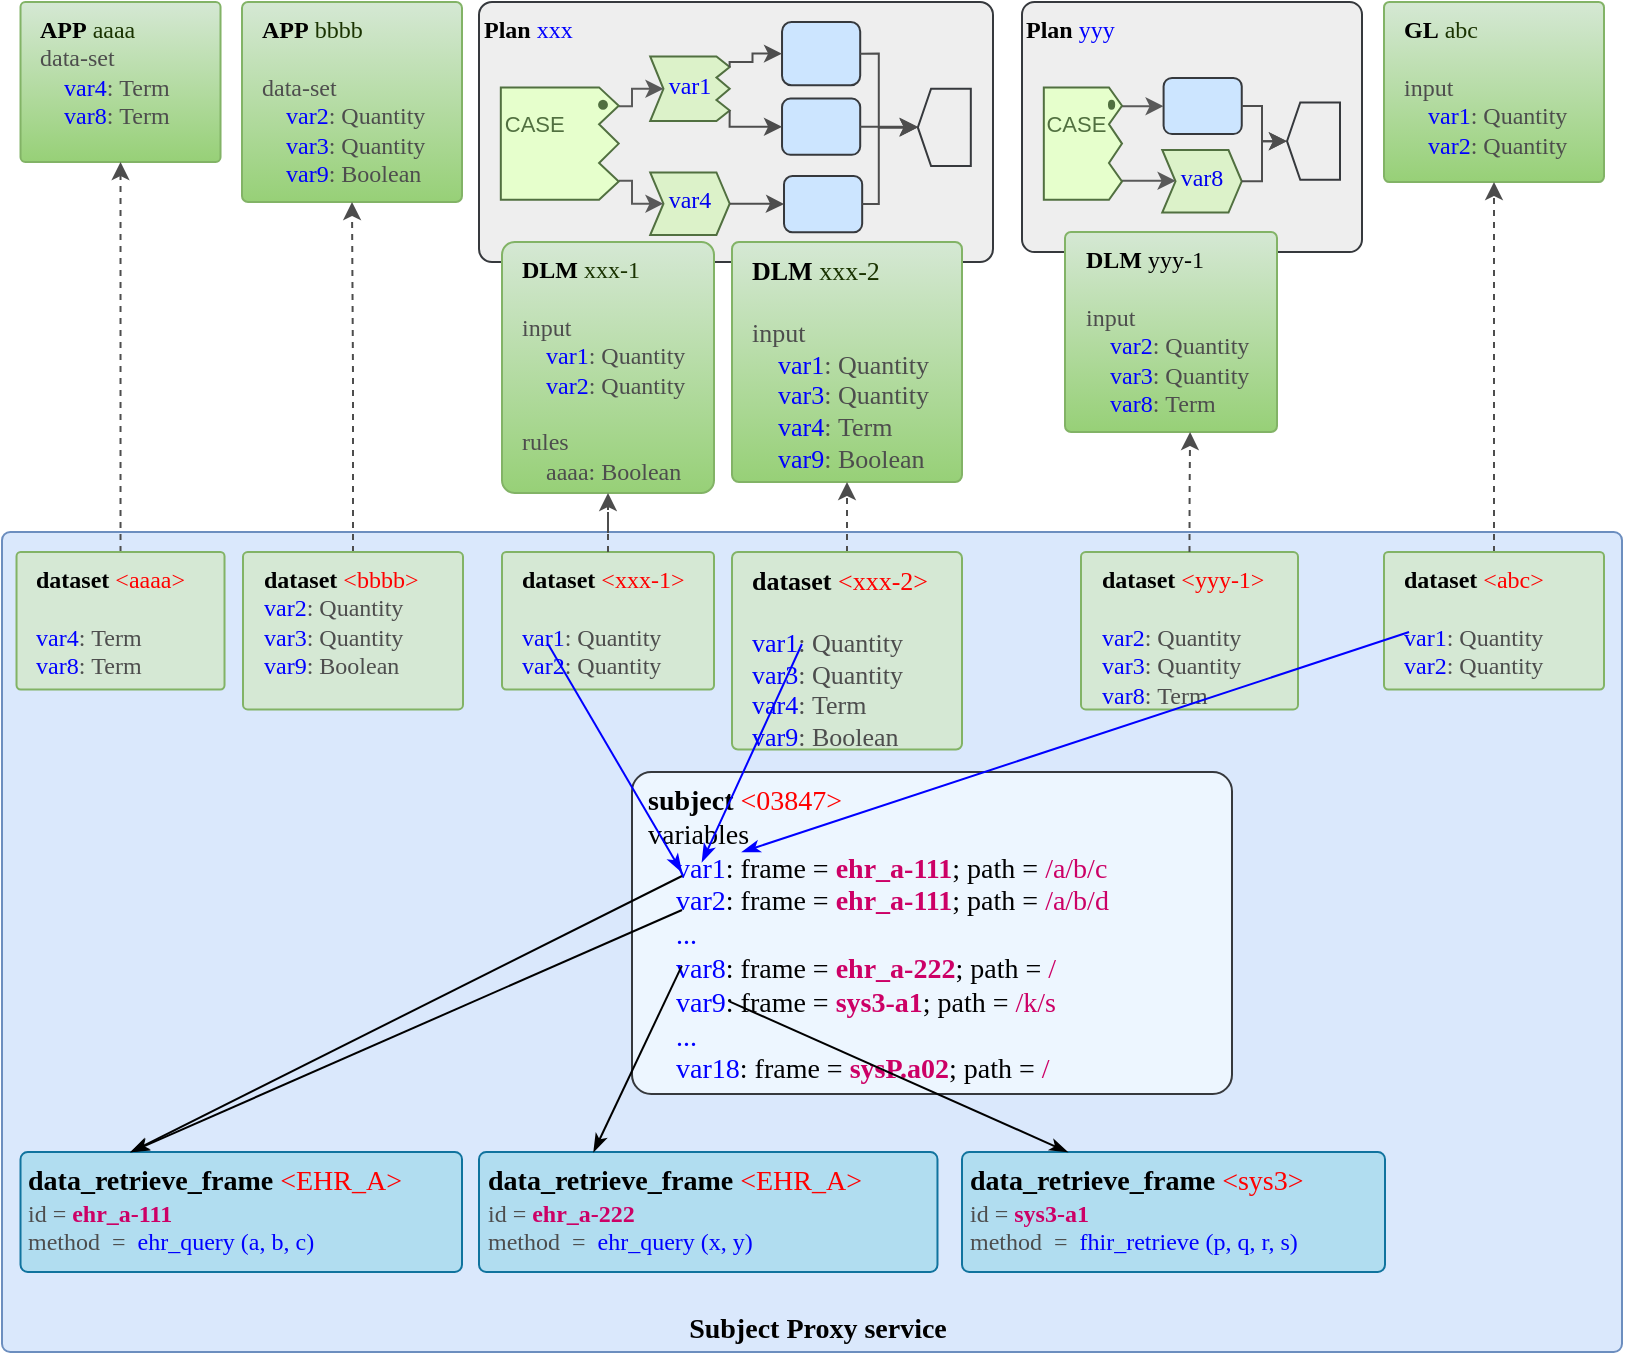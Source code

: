 <mxfile version="12.6.5" type="device"><diagram id="-mjmxiD4SZ3i_Z-_ZSI0" name="Page-1"><mxGraphModel dx="1366" dy="816" grid="1" gridSize="10" guides="1" tooltips="1" connect="1" arrows="1" fold="1" page="1" pageScale="1" pageWidth="1169" pageHeight="827" math="0" shadow="0"><root><mxCell id="0"/><mxCell id="1" parent="0"/><mxCell id="zqO9n0Ix8KRmHUmPDD_M-1" value="&lt;div style=&quot;font-size: 14px&quot;&gt;Subject Proxy service&lt;/div&gt;" style="rounded=1;whiteSpace=wrap;html=1;fontSize=14;arcSize=1;verticalAlign=bottom;fillColor=#dae8fc;strokeColor=#6c8ebf;fontFamily=Tahoma;align=center;spacingLeft=6;strokeWidth=1;fontStyle=1" parent="1" vertex="1"><mxGeometry x="30" y="310" width="810" height="410" as="geometry"/></mxCell><mxCell id="dO6ojmiXCGP0qlEIDVPj-18" value="&lt;font style=&quot;font-size: 14px&quot;&gt;&lt;b&gt;data_retrieve_frame&amp;nbsp;&lt;/b&gt;&lt;font style=&quot;font-size: 14px&quot; color=&quot;#ff0000&quot;&gt;&amp;lt;EHR_A&amp;gt;&lt;/font&gt;&lt;/font&gt;&lt;font style=&quot;font-size: 12px&quot;&gt;&lt;br style=&quot;font-size: 12px&quot;&gt;&lt;div style=&quot;font-size: 12px&quot;&gt;&lt;font style=&quot;font-size: 12px&quot;&gt;&lt;font color=&quot;#4d4d4d&quot;&gt;id =&lt;/font&gt;&lt;font color=&quot;#000099&quot;&gt; &lt;/font&gt;&lt;b&gt;&lt;font color=&quot;#cc0066&quot;&gt;ehr_a-111&lt;/font&gt;&lt;/b&gt;&lt;font color=&quot;#000099&quot;&gt;&amp;nbsp;&lt;/font&gt;&lt;/font&gt;&lt;/div&gt;&lt;div style=&quot;font-size: 12px&quot;&gt;&lt;font color=&quot;#4d4d4d&quot;&gt;&lt;font style=&quot;font-size: 12px&quot;&gt;method&lt;/font&gt;&lt;font style=&quot;font-size: 12px&quot;&gt;&amp;nbsp;&lt;/font&gt;&lt;font style=&quot;font-size: 12px&quot;&gt;&amp;nbsp;&lt;/font&gt;&lt;/font&gt;&lt;font style=&quot;font-size: 12px&quot;&gt;&lt;font color=&quot;#4d4d4d&quot;&gt;=&lt;/font&gt;&lt;font color=&quot;#595959&quot;&gt;&amp;nbsp;&lt;/font&gt;&lt;/font&gt;&lt;span style=&quot;color: rgb(89 , 89 , 89)&quot;&gt;&amp;nbsp;&lt;/span&gt;&lt;font color=&quot;#0000ff&quot;&gt;ehr_query (a, b, c)&lt;/font&gt;&lt;/div&gt;&lt;/font&gt;" style="rounded=1;whiteSpace=wrap;html=1;fontSize=12;arcSize=6;verticalAlign=top;fillColor=#b1ddf0;strokeColor=#10739e;spacingLeft=2;fontFamily=Tahoma;align=left;" parent="1" vertex="1"><mxGeometry x="39.26" y="620" width="220.74" height="60" as="geometry"/></mxCell><mxCell id="_LK7_smX9xSfELz9Xk2h-5" value="" style="group" parent="1" vertex="1" connectable="0"><mxGeometry x="268.5" y="45" width="257" height="130" as="geometry"/></mxCell><mxCell id="RvP3062w9t06JpOHgTbH-34" value="&lt;font style=&quot;font-size: 12px&quot;&gt;&lt;b style=&quot;color: rgb(0 , 0 , 0) ; font-size: 12px&quot;&gt;Plan&lt;/b&gt;&amp;nbsp;&lt;span style=&quot;font-size: 12px&quot;&gt;&lt;font color=&quot;#0000ff&quot;&gt;xxx&lt;/font&gt;&lt;/span&gt;&lt;/font&gt;" style="rounded=1;whiteSpace=wrap;html=1;fontSize=12;arcSize=5;fillColor=#eeeeee;strokeColor=#36393d;verticalAlign=top;fontFamily=Tahoma;align=left;" parent="_LK7_smX9xSfELz9Xk2h-5" vertex="1"><mxGeometry width="257" height="130" as="geometry"/></mxCell><mxCell id="_LK7_smX9xSfELz9Xk2h-3" value="" style="group" parent="_LK7_smX9xSfELz9Xk2h-5" vertex="1" connectable="0"><mxGeometry x="10.91" y="10" width="235" height="106.5" as="geometry"/></mxCell><mxCell id="RvP3062w9t06JpOHgTbH-13" value="var4" style="shape=stencil(tZXtboMgFIavhr8LH0Oznwtd74NSNkkpGLTtdvc7iiZlfmzVmRjNeY/vwzG8RMREVchSI4oLxHaIUs7hBuUtlhmOpaxKreqoXWUw8mB17FR18Cd9M8e6IxhX6GDqpsveEH6Fd5qLCeWdA4jxrko6d32ASePAiz8jrFv+K6lK4J91rUNUSavu/8584htQySaTkixPuf3sP8h43bQT1IfnTahkk936HypZyGQClKkgM3GQ6vQR/MUdRyd5N9Yqb32AMj7bhRBlO7Gn4mXmI+IxGzdzkuPnuQSUsjmcg0bfPvurnj9yY9jebY27c/N19iy107zb/cUD8Ef9K+1kwQco6ys9tXegD7avVSeyBinzQf8Swpim+ayNRn/AbtX4D2mFbw==);whiteSpace=wrap;html=1;fillColor=#d5e8d4;strokeColor=#82b366;gradientColor=#97d077;fontSize=12;fontColor=#0000F0;verticalAlign=top;fontStyle=0;fontFamily=Tahoma;" parent="_LK7_smX9xSfELz9Xk2h-3" vertex="1"><mxGeometry x="74.69" y="75.218" width="39.746" height="31.282" as="geometry"/></mxCell><mxCell id="RvP3062w9t06JpOHgTbH-15" value="" style="shape=stencil(tZThCoIwFIWfZn9jcwj9jVXvsfSaQ9tkrqy3b+4atFKJUJDBPUe/e9h2JVy0pWyAJLQkfE+SJE394ssOyy3FUrYNZA61m7RKnmpAp3XWVNCp3A0EpUuwyvUuPxC68+/0DxeZ0dpDlNFt5Lz5HiaV9t/SO8KG9o+oajz/Ag4sqiyox9+Zm3QFKlsjacx85V426ULUOCtb5aSWobI/mVx4ZeoSc3GSWXW25qrz0STBsf0QzV/uj8GLx3Ik0ERbLgpjYSZPoeoaZ3dq78bd0PSLHVT8lQThCQ==);whiteSpace=wrap;html=1;fontSize=12;align=center;fillColor=#cce5ff;strokeColor=#36393d;fontColor=#595959;fontFamily=Tahoma;" parent="_LK7_smX9xSfELz9Xk2h-3" vertex="1"><mxGeometry x="140.603" width="39.084" height="31.634" as="geometry"/></mxCell><mxCell id="RvP3062w9t06JpOHgTbH-17" value="" style="shape=stencil(tZThCoIwFIWfZn9jcwj9jVXvsfSaQ9tkrqy3b+4atFKJUJDBPUe/e9h2JVy0pWyAJLQkfE+SJE394ssOyy3FUrYNZA61m7RKnmpAp3XWVNCp3A0EpUuwyvUuPxC68+/0DxeZ0dpDlNFt5Lz5HiaV9t/SO8KG9o+oajz/Ag4sqiyox9+Zm3QFKlsjacx85V426ULUOCtb5aSWobI/mVx4ZeoSc3GSWXW25qrz0STBsf0QzV/uj8GLx3Ik0ERbLgpjYSZPoeoaZ3dq78bd0PSLHVT8lQThCQ==);whiteSpace=wrap;html=1;fontSize=12;align=center;fillColor=#cce5ff;strokeColor=#36393d;fontColor=#595959;fontFamily=Tahoma;" parent="_LK7_smX9xSfELz9Xk2h-3" vertex="1"><mxGeometry x="141.596" y="76.975" width="39.084" height="28.119" as="geometry"/></mxCell><mxCell id="RvP3062w9t06JpOHgTbH-12" style="edgeStyle=orthogonalEdgeStyle;rounded=0;orthogonalLoop=1;jettySize=auto;html=1;exitX=1;exitY=0.5;exitDx=0;exitDy=0;fontSize=12;strokeColor=#4D4D4D;fontFamily=Tahoma;" parent="_LK7_smX9xSfELz9Xk2h-3" source="RvP3062w9t06JpOHgTbH-13" target="RvP3062w9t06JpOHgTbH-17" edge="1"><mxGeometry relative="1" as="geometry"/></mxCell><mxCell id="RvP3062w9t06JpOHgTbH-19" value="&lt;font style=&quot;font-size: 12px&quot; color=&quot;#0000ff&quot;&gt;var1&lt;/font&gt;" style="shape=stencil(tZXbcoIwEIafJrdODgbsZSfW94iYlowxYQLV+vZdCHbkWDU6w8DsLvvtD+w/ICbKXBYKUZwjtkaUcg4nCE8hTHAIZVmorAq5o/Rabo0KlbLybq9Oele1BG1z5XVVV9kHwu9wT30wkTlrAaKdLTuVqzrApLbQi38CrB1/7kQF8A+qUj5kSZPd3M5c8BdQSZe5IEn6JLV/pHNPf4+MIxWPU+/W26GSl3yx51D7z79iN2OZgMzUPjOxldn+y7tvuxsV86mNyZxxHsJwbQYhytZiQ8XbzHMEt403c5Li5dwSFLL26KBwKR/cUc07bwx76TbaXnXzuPak2z79Rm6aTlZx42na7t/DClgap2CZxM3n9+qPbCcPvMDMuFJNrS7kB9vbZCesBiZzXv3jwWCmeauNOn/AbrLhT9okfgE=);whiteSpace=wrap;html=1;fillColor=#d5e8d4;strokeColor=#82b366;gradientColor=#97d077;fontSize=14;verticalAlign=top;fontStyle=0;fontFamily=Tahoma;" parent="_LK7_smX9xSfELz9Xk2h-3" vertex="1"><mxGeometry x="74.69" y="17.223" width="39.746" height="32.337" as="geometry"/></mxCell><mxCell id="RvP3062w9t06JpOHgTbH-9" style="edgeStyle=orthogonalEdgeStyle;rounded=0;html=1;exitX=1;exitY=0.167;exitDx=0;exitDy=0;entryX=0;entryY=0.5;entryDx=0;entryDy=0;jettySize=auto;orthogonalLoop=1;strokeColor=#4D4D4D;fontFamily=Tahoma;" parent="_LK7_smX9xSfELz9Xk2h-3" source="RvP3062w9t06JpOHgTbH-19" target="RvP3062w9t06JpOHgTbH-15" edge="1"><mxGeometry relative="1" as="geometry"><mxPoint x="190.285" y="-21.089" as="targetPoint"/><Array as="points"><mxPoint x="114.602" y="20.035"/><mxPoint x="125.863" y="20.035"/><mxPoint x="125.863" y="15.817"/></Array></mxGeometry></mxCell><mxCell id="RvP3062w9t06JpOHgTbH-21" value="" style="shape=stencil(tZThCoIwFIWfZn9jcwj9jVXvsfSaQ9tkrqy3b+4atFKJUJDBPUe/e9h2JVy0pWyAJLQkfE+SJE394ssOyy3FUrYNZA61m7RKnmpAp3XWVNCp3A0EpUuwyvUuPxC68+/0DxeZ0dpDlNFt5Lz5HiaV9t/SO8KG9o+oajz/Ag4sqiyox9+Zm3QFKlsjacx85V426ULUOCtb5aSWobI/mVx4ZeoSc3GSWXW25qrz0STBsf0QzV/uj8GLx3Ik0ERbLgpjYSZPoeoaZ3dq78bd0PSLHVT8lQThCQ==);whiteSpace=wrap;html=1;fontSize=12;align=center;fillColor=#cce5ff;strokeColor=#36393d;fontColor=#595959;fontFamily=Tahoma;" parent="_LK7_smX9xSfELz9Xk2h-3" vertex="1"><mxGeometry x="140.603" y="38.312" width="39.084" height="28.119" as="geometry"/></mxCell><mxCell id="RvP3062w9t06JpOHgTbH-18" style="edgeStyle=orthogonalEdgeStyle;rounded=0;orthogonalLoop=1;jettySize=auto;html=1;exitX=1;exitY=0.83;exitDx=0;exitDy=0;entryX=0;entryY=0.5;entryDx=0;entryDy=0;strokeColor=#4D4D4D;fontSize=12;fontFamily=Tahoma;" parent="_LK7_smX9xSfELz9Xk2h-3" source="RvP3062w9t06JpOHgTbH-19" target="RvP3062w9t06JpOHgTbH-21" edge="1"><mxGeometry relative="1" as="geometry"><Array as="points"><mxPoint x="114" y="52"/></Array></mxGeometry></mxCell><mxCell id="RvP3062w9t06JpOHgTbH-29" value="" style="shape=stencil(tZRhb4MgEIZ/DV8bhdplHxfX/Q9K2SSlYIC127/vyWkiEdtmU2PUe8/34cQDwmrf8FYSWjSEvRNKqwouEF4x3BYYct9KEVC7cKf4QUvM+ODsSV7VMfQEZRrpVOiybE+KN3inO1ktrDEAUdb4JDPKA4wrA97iB2H98L9J1AL/LIN0qJZR/XieualWoJZrVJoyh7qXrXQhalprucqfWoZa/pHJalDmmpjVBy5OX85+m2O2kk+ltbDaOgjxHgcilO3jcecjcInlzWzHXvvnvLnl3cKcJIb02V7kaGpy6y3HHexamZF9u6i934qe95f/9Kd2+rJ5DBDaejk39aBPZj+qM60CTWKdfNBD2Az3WyXbuRN2VHH7j8IN);whiteSpace=wrap;html=1;fillColor=#f5f5f5;gradientColor=#b3b3b3;fontSize=11;strokeColor=#666666;fontFamily=Tahoma;" parent="_LK7_smX9xSfELz9Xk2h-3" vertex="1"><mxGeometry x="208.502" y="33.366" width="26.498" height="38.663" as="geometry"/></mxCell><mxCell id="RvP3062w9t06JpOHgTbH-14" style="edgeStyle=orthogonalEdgeStyle;rounded=0;orthogonalLoop=1;jettySize=auto;html=1;exitX=1;exitY=0.5;exitDx=0;exitDy=0;entryX=0;entryY=0.5;entryDx=0;entryDy=0;strokeColor=#4D4D4D;fontSize=12;fontFamily=Tahoma;" parent="_LK7_smX9xSfELz9Xk2h-3" source="RvP3062w9t06JpOHgTbH-15" target="RvP3062w9t06JpOHgTbH-29" edge="1"><mxGeometry relative="1" as="geometry"><mxPoint x="193.266" y="67.615" as="targetPoint"/><Array as="points"><mxPoint x="189" y="16"/><mxPoint x="189" y="53"/></Array></mxGeometry></mxCell><mxCell id="RvP3062w9t06JpOHgTbH-16" style="edgeStyle=orthogonalEdgeStyle;rounded=0;orthogonalLoop=1;jettySize=auto;html=1;exitX=1;exitY=0.5;exitDx=0;exitDy=0;entryX=0;entryY=0.5;entryDx=0;entryDy=0;strokeColor=#4D4D4D;fontSize=12;fontFamily=Tahoma;" parent="_LK7_smX9xSfELz9Xk2h-3" source="RvP3062w9t06JpOHgTbH-17" target="RvP3062w9t06JpOHgTbH-29" edge="1"><mxGeometry relative="1" as="geometry"><mxPoint x="191.942" y="9.842" as="targetPoint"/><Array as="points"><mxPoint x="189" y="91"/><mxPoint x="189" y="53"/></Array></mxGeometry></mxCell><mxCell id="RvP3062w9t06JpOHgTbH-20" style="edgeStyle=orthogonalEdgeStyle;rounded=0;orthogonalLoop=1;jettySize=auto;html=1;exitX=1;exitY=0.5;exitDx=0;exitDy=0;entryX=0;entryY=0.5;entryDx=0;entryDy=0;strokeColor=#4D4D4D;fontSize=12;fontFamily=Tahoma;" parent="_LK7_smX9xSfELz9Xk2h-3" source="RvP3062w9t06JpOHgTbH-21" target="RvP3062w9t06JpOHgTbH-29" edge="1"><mxGeometry relative="1" as="geometry"><mxPoint x="193.266" y="93.365" as="targetPoint"/></mxGeometry></mxCell><mxCell id="RvP3062w9t06JpOHgTbH-33" style="edgeStyle=orthogonalEdgeStyle;rounded=0;orthogonalLoop=1;jettySize=auto;html=1;exitX=1;exitY=0.83;exitDx=0;exitDy=0;entryX=0.167;entryY=0.5;entryDx=0;entryDy=0;entryPerimeter=0;fontSize=12;strokeColor=#595959;fontFamily=Tahoma;" parent="_LK7_smX9xSfELz9Xk2h-3" source="dO6ojmiXCGP0qlEIDVPj-1" target="RvP3062w9t06JpOHgTbH-13" edge="1"><mxGeometry relative="1" as="geometry"><Array as="points"><mxPoint x="65.581" y="79.084"/><mxPoint x="65.581" y="91.035"/></Array><mxPoint x="34.944" y="73.214" as="sourcePoint"/></mxGeometry></mxCell><mxCell id="RvP3062w9t06JpOHgTbH-10" style="edgeStyle=orthogonalEdgeStyle;rounded=0;orthogonalLoop=1;jettySize=auto;html=1;exitX=1;exitY=0.167;exitDx=0;exitDy=0;entryX=0.167;entryY=0.5;entryDx=0;entryDy=0;entryPerimeter=0;fontSize=14;strokeColor=#595959;fontFamily=Tahoma;" parent="_LK7_smX9xSfELz9Xk2h-3" source="dO6ojmiXCGP0qlEIDVPj-1" target="RvP3062w9t06JpOHgTbH-19" edge="1"><mxGeometry relative="1" as="geometry"><mxPoint x="71.378" y="81.193" as="targetPoint"/><mxPoint x="34.944" y="47.581" as="sourcePoint"/><Array as="points"><mxPoint x="65.581" y="41.827"/><mxPoint x="65.581" y="33.391"/></Array></mxGeometry></mxCell><mxCell id="dO6ojmiXCGP0qlEIDVPj-1" value="&lt;font style=&quot;font-size: 13px&quot;&gt;&lt;span style=&quot;font-size: 13px&quot;&gt;&lt;br style=&quot;font-size: 13px&quot;&gt;&lt;/span&gt;&lt;/font&gt;" style="shape=stencil(tVbbjoMgEP0aXxuFot3HhrU/sF9ALV1JKRikl/37Rccm0kpv2sRoZsZz5ihz0AjTumQVj1BcRvg7QogQd3LhCcI0hpDVFS8s5I7MCLaWHCq1NXrHT2JjOwahSm6Ebao4j+Klu6c5MC20Uo5EaFV7lV7dkTGhHDY+A1nX/s+LKse/55YbyCZtdvU854x8gDXxOWdJmk2j9oqXfETtNKy+1uQjqzUN6/XzL/DTtJi6TGiWMV2zYvdr9EFtBsVshZSFltq4EK5towjhPF2tKL3zHOC0YTBJsnge3wFXrPHnTeFS3usjv++6IdoLWgrVQ5Nx8NSHf43rnizGtUdZN39vK8DZOAXzdFx/8qr+l+GF1DUPDZ7L38xemw0YxVlEG/7AQWCFUMutVvZNm1h+bnYJxw8YuvzJ4XV0Lwf504Ue+jUoMrgRPBTJpRRVHV7xdOZ/xOcQlf0oLGpYdrtkNyvTZuEPok38Aw==);whiteSpace=wrap;html=1;fontSize=13;fillColor=#cdeb8b;strokeColor=#36393d;align=left;verticalAlign=middle;fontFamily=Tahoma;" parent="_LK7_smX9xSfELz9Xk2h-3" vertex="1"><mxGeometry y="32.688" width="58.957" height="56.238" as="geometry"/></mxCell><mxCell id="_LK7_smX9xSfELz9Xk2h-39" value="&lt;div style=&quot;font-size: 12px&quot;&gt;&lt;b style=&quot;font-size: 12px&quot;&gt;APP&lt;/b&gt;&amp;nbsp;&lt;font color=&quot;#1a3300&quot;&gt;bbbb&lt;/font&gt;&lt;span style=&quot;color: rgb(89 , 89 , 89)&quot;&gt;&amp;nbsp; &amp;nbsp; &amp;nbsp; &amp;nbsp;&amp;nbsp;&lt;/span&gt;&lt;/div&gt;&lt;font color=&quot;#4d4d4d&quot;&gt;&lt;br&gt;data-set&lt;br&gt;&lt;/font&gt;&lt;div&gt;&lt;span style=&quot;white-space: nowrap&quot;&gt;&lt;font color=&quot;#4d4d4d&quot;&gt;&amp;nbsp; &amp;nbsp;&amp;nbsp;&lt;/font&gt;&lt;font color=&quot;#0000ff&quot;&gt;var2&lt;/font&gt;&lt;/span&gt;&lt;span style=&quot;color: rgb(77 , 77 , 77) ; white-space: nowrap&quot;&gt;:&amp;nbsp;&lt;/span&gt;&lt;font style=&quot;color: rgb(77 , 77 , 77) ; white-space: nowrap&quot;&gt;Quantity&lt;/font&gt;&lt;br&gt;&lt;/div&gt;&lt;font color=&quot;#4d4d4d&quot;&gt;&lt;span style=&quot;white-space: nowrap&quot;&gt;&lt;div&gt;&lt;/div&gt;&lt;/span&gt;&lt;/font&gt;&lt;div&gt;&lt;span style=&quot;white-space: nowrap&quot;&gt;&lt;font color=&quot;#4d4d4d&quot;&gt;&amp;nbsp; &amp;nbsp;&amp;nbsp;&lt;/font&gt;&lt;font color=&quot;#0000ff&quot;&gt;var3&lt;/font&gt;&lt;/span&gt;&lt;span style=&quot;color: rgb(77 , 77 , 77) ; white-space: nowrap&quot;&gt;:&amp;nbsp;&lt;/span&gt;&lt;font style=&quot;color: rgb(77 , 77 , 77) ; white-space: nowrap&quot;&gt;Quantity&lt;/font&gt;&lt;/div&gt;&lt;div&gt;&lt;div&gt;&lt;span style=&quot;white-space: nowrap&quot;&gt;&lt;font color=&quot;#4d4d4d&quot;&gt;&amp;nbsp; &amp;nbsp;&amp;nbsp;&lt;/font&gt;&lt;font color=&quot;#0000ff&quot;&gt;var9&lt;/font&gt;&lt;/span&gt;&lt;span style=&quot;color: rgb(77 , 77 , 77) ; white-space: nowrap&quot;&gt;:&amp;nbsp;&lt;/span&gt;&lt;font style=&quot;color: rgb(77 , 77 , 77) ; white-space: nowrap&quot;&gt;Boolean&lt;/font&gt;&lt;/div&gt;&lt;div&gt;&lt;br&gt;&lt;/div&gt;&lt;/div&gt;&lt;font color=&quot;#4d4d4d&quot;&gt;&lt;br style=&quot;white-space: nowrap&quot;&gt;&lt;/font&gt;&lt;div style=&quot;font-size: 12px&quot;&gt;&lt;span style=&quot;color: rgb(89 , 89 , 89)&quot;&gt;&amp;nbsp;&amp;nbsp;&lt;/span&gt;&lt;/div&gt;" style="rounded=1;whiteSpace=wrap;html=1;fontSize=12;arcSize=3;verticalAlign=top;fillColor=#d5e8d4;strokeColor=#82b366;align=left;spacingLeft=8;fontFamily=Tahoma;gradientColor=#97d077;" parent="1" vertex="1"><mxGeometry x="150" y="45" width="110" height="100" as="geometry"/></mxCell><mxCell id="_LK7_smX9xSfELz9Xk2h-41" value="&lt;div&gt;&lt;font style=&quot;font-size: 12px&quot;&gt;&lt;b&gt;APP&lt;/b&gt;&amp;nbsp;&lt;font color=&quot;#1a3300&quot; style=&quot;font-size: 12px&quot;&gt;aaaa&lt;/font&gt;&lt;span style=&quot;color: rgb(89 , 89 , 89)&quot;&gt;&amp;nbsp; &amp;nbsp; &amp;nbsp; &amp;nbsp; &amp;nbsp;&lt;/span&gt;&lt;span style=&quot;color: rgb(89 , 89 , 89)&quot;&gt;&amp;nbsp; &amp;nbsp; &amp;nbsp;&lt;/span&gt;&lt;/font&gt;&lt;/div&gt;&lt;font color=&quot;#4d4d4d&quot; style=&quot;font-size: 12px&quot;&gt;data-set&lt;br&gt;&lt;/font&gt;&lt;div&gt;&lt;font style=&quot;font-size: 12px&quot;&gt;&lt;span style=&quot;white-space: nowrap&quot;&gt;&lt;font color=&quot;#4d4d4d&quot; style=&quot;font-size: 12px&quot;&gt;&amp;nbsp; &amp;nbsp;&amp;nbsp;&lt;/font&gt;&lt;font color=&quot;#0000ff&quot; style=&quot;font-size: 12px&quot;&gt;var4&lt;/font&gt;&lt;/span&gt;&lt;span style=&quot;color: rgb(77 , 77 , 77) ; white-space: nowrap&quot;&gt;:&amp;nbsp;&lt;/span&gt;&lt;font style=&quot;color: rgb(77 , 77 , 77) ; white-space: nowrap ; font-size: 12px&quot;&gt;Term&lt;/font&gt;&lt;br&gt;&lt;/font&gt;&lt;/div&gt;&lt;font color=&quot;#4d4d4d&quot; style=&quot;font-size: 12px&quot;&gt;&lt;span style=&quot;white-space: nowrap&quot;&gt;&lt;div&gt;&lt;/div&gt;&lt;/span&gt;&lt;/font&gt;&lt;div&gt;&lt;font style=&quot;font-size: 12px&quot;&gt;&lt;span style=&quot;white-space: nowrap&quot;&gt;&lt;font color=&quot;#4d4d4d&quot; style=&quot;font-size: 12px&quot;&gt;&amp;nbsp; &amp;nbsp;&amp;nbsp;&lt;/font&gt;&lt;font color=&quot;#0000ff&quot; style=&quot;font-size: 12px&quot;&gt;var8&lt;/font&gt;&lt;/span&gt;&lt;span style=&quot;color: rgb(77 , 77 , 77) ; white-space: nowrap&quot;&gt;:&amp;nbsp;&lt;/span&gt;&lt;font style=&quot;color: rgb(77 , 77 , 77) ; white-space: nowrap ; font-size: 12px&quot;&gt;Term&lt;/font&gt;&lt;/font&gt;&lt;span style=&quot;color: rgb(89 , 89 , 89)&quot;&gt;&amp;nbsp;&lt;/span&gt;&lt;/div&gt;" style="rounded=1;whiteSpace=wrap;html=1;fontSize=12;arcSize=3;verticalAlign=top;fillColor=#d5e8d4;strokeColor=#82b366;align=left;spacingLeft=8;fontFamily=Tahoma;gradientColor=#97d077;" parent="1" vertex="1"><mxGeometry x="39.26" y="45" width="100" height="80" as="geometry"/></mxCell><mxCell id="_LK7_smX9xSfELz9Xk2h-45" value="&lt;div style=&quot;font-size: 14px&quot;&gt;&lt;font style=&quot;font-size: 14px&quot;&gt;&lt;span style=&quot;font-size: 14px&quot;&gt;&lt;b&gt;subject&lt;/b&gt;&amp;nbsp;&lt;/span&gt;&lt;/font&gt;&lt;font color=&quot;#ff0000&quot;&gt;&amp;lt;03847&amp;gt;&lt;/font&gt;&lt;/div&gt;&lt;div style=&quot;font-size: 14px&quot;&gt;&lt;font&gt;variables&lt;/font&gt;&lt;/div&gt;&lt;div style=&quot;font-size: 14px&quot;&gt;&lt;font&gt;&amp;nbsp; &amp;nbsp; &lt;font color=&quot;#0000ff&quot;&gt;var1&lt;/font&gt;: frame = &lt;font color=&quot;#cc0066&quot;&gt;&lt;b&gt;ehr_a-111&lt;/b&gt;&lt;/font&gt;; path = &lt;font color=&quot;#cc0066&quot;&gt;/a/b/c&lt;/font&gt;&lt;/font&gt;&lt;/div&gt;&lt;div&gt;&amp;nbsp; &amp;nbsp;&amp;nbsp;&lt;font color=&quot;#0000ff&quot;&gt;var2&lt;/font&gt;: frame =&amp;nbsp;&lt;font color=&quot;#cc0066&quot;&gt;&lt;b&gt;ehr_a-111&lt;/b&gt;&lt;/font&gt;; path =&amp;nbsp;&lt;font color=&quot;#cc0066&quot;&gt;/a/b/d&lt;/font&gt;&lt;/div&gt;&lt;div&gt;&amp;nbsp; &amp;nbsp;&amp;nbsp;&lt;font color=&quot;#0000ff&quot;&gt;...&lt;/font&gt;&lt;/div&gt;&lt;div&gt;&amp;nbsp; &amp;nbsp;&amp;nbsp;&lt;font color=&quot;#0000ff&quot;&gt;var8&lt;/font&gt;: frame =&amp;nbsp;&lt;font color=&quot;#cc0066&quot;&gt;&lt;b&gt;ehr_a-222&lt;/b&gt;&lt;/font&gt;; path =&amp;nbsp;&lt;font color=&quot;#cc0066&quot;&gt;/&lt;/font&gt;&lt;/div&gt;&lt;div&gt;&amp;nbsp; &amp;nbsp;&amp;nbsp;&lt;font color=&quot;#0000ff&quot;&gt;var9&lt;/font&gt;: frame =&amp;nbsp;&lt;font color=&quot;#cc0066&quot;&gt;&lt;b&gt;sys3-a1&lt;/b&gt;&lt;/font&gt;; path =&amp;nbsp;&lt;font color=&quot;#cc0066&quot;&gt;/k/s&lt;/font&gt;&lt;/div&gt;&lt;div&gt;&lt;font color=&quot;#cc0066&quot;&gt;&amp;nbsp; &amp;nbsp; &lt;/font&gt;&lt;font color=&quot;#0000ff&quot;&gt;...&lt;/font&gt;&lt;/div&gt;&lt;div&gt;&amp;nbsp; &amp;nbsp;&amp;nbsp;&lt;font color=&quot;#0000ff&quot;&gt;var18&lt;/font&gt;: frame =&amp;nbsp;&lt;font color=&quot;#cc0066&quot;&gt;&lt;b&gt;sysP.a02&lt;/b&gt;&lt;/font&gt;; path =&amp;nbsp;&lt;font color=&quot;#cc0066&quot;&gt;/&lt;/font&gt;&lt;/div&gt;&lt;div style=&quot;font-size: 14px&quot;&gt;&lt;br&gt;&lt;/div&gt;" style="rounded=1;whiteSpace=wrap;html=1;fontSize=14;arcSize=6;verticalAlign=top;fillColor=#EDF6FF;strokeColor=#36393d;fontFamily=Tahoma;align=left;spacingLeft=6;strokeWidth=1;" parent="1" vertex="1"><mxGeometry x="345" y="430" width="300" height="161" as="geometry"/></mxCell><mxCell id="_LK7_smX9xSfELz9Xk2h-49" value="&lt;font style=&quot;font-size: 14px&quot;&gt;&lt;b&gt;data_retrieve_frame&amp;nbsp;&lt;/b&gt;&lt;font style=&quot;font-size: 14px&quot; color=&quot;#ff0000&quot;&gt;&amp;lt;EHR_A&amp;gt;&lt;/font&gt;&lt;/font&gt;&lt;font style=&quot;font-size: 12px&quot;&gt;&lt;br style=&quot;font-size: 12px&quot;&gt;&lt;div style=&quot;font-size: 12px&quot;&gt;&lt;font style=&quot;font-size: 12px&quot;&gt;&lt;font color=&quot;#4d4d4d&quot;&gt;id =&lt;/font&gt;&lt;font color=&quot;#000099&quot;&gt; &lt;/font&gt;&lt;b&gt;&lt;font color=&quot;#cc0066&quot;&gt;ehr_a-222&lt;/font&gt;&lt;/b&gt;&lt;font color=&quot;#000099&quot;&gt;&amp;nbsp;&lt;/font&gt;&lt;/font&gt;&lt;/div&gt;&lt;div style=&quot;font-size: 12px&quot;&gt;&lt;font color=&quot;#4d4d4d&quot;&gt;&lt;font style=&quot;font-size: 12px&quot;&gt;method&lt;/font&gt;&lt;font style=&quot;font-size: 12px&quot;&gt;&amp;nbsp;&lt;/font&gt;&lt;font style=&quot;font-size: 12px&quot;&gt;&amp;nbsp;&lt;/font&gt;&lt;/font&gt;&lt;font style=&quot;font-size: 12px&quot;&gt;&lt;font color=&quot;#4d4d4d&quot;&gt;=&lt;/font&gt;&lt;font color=&quot;#595959&quot;&gt;&amp;nbsp;&lt;/font&gt;&lt;/font&gt;&lt;span style=&quot;color: rgb(89 , 89 , 89)&quot;&gt;&amp;nbsp;&lt;/span&gt;&lt;font color=&quot;#0000ff&quot;&gt;ehr_query (x, y)&lt;/font&gt;&lt;/div&gt;&lt;/font&gt;" style="rounded=1;whiteSpace=wrap;html=1;fontSize=12;arcSize=6;verticalAlign=top;fillColor=#b1ddf0;strokeColor=#10739e;spacingLeft=2;fontFamily=Tahoma;align=left;" parent="1" vertex="1"><mxGeometry x="268.5" y="620" width="229.24" height="60" as="geometry"/></mxCell><mxCell id="_LK7_smX9xSfELz9Xk2h-50" value="&lt;font style=&quot;font-size: 14px&quot;&gt;&lt;b&gt;data_retrieve_frame&amp;nbsp;&lt;/b&gt;&lt;font style=&quot;font-size: 14px&quot; color=&quot;#ff0000&quot;&gt;&amp;lt;sys3&amp;gt;&lt;/font&gt;&lt;/font&gt;&lt;font style=&quot;font-size: 12px&quot;&gt;&lt;br style=&quot;font-size: 12px&quot;&gt;&lt;div style=&quot;font-size: 12px&quot;&gt;&lt;font style=&quot;font-size: 12px&quot;&gt;&lt;font color=&quot;#4d4d4d&quot;&gt;id =&lt;/font&gt;&lt;font color=&quot;#000099&quot;&gt; &lt;/font&gt;&lt;b&gt;&lt;font color=&quot;#cc0066&quot;&gt;sys3-a1&lt;/font&gt;&lt;/b&gt;&lt;font color=&quot;#000099&quot;&gt;&amp;nbsp;&lt;/font&gt;&lt;/font&gt;&lt;/div&gt;&lt;div style=&quot;font-size: 12px&quot;&gt;&lt;font color=&quot;#4d4d4d&quot;&gt;&lt;font style=&quot;font-size: 12px&quot;&gt;method&lt;/font&gt;&lt;font style=&quot;font-size: 12px&quot;&gt;&amp;nbsp;&lt;/font&gt;&lt;font style=&quot;font-size: 12px&quot;&gt;&amp;nbsp;&lt;/font&gt;&lt;/font&gt;&lt;font style=&quot;font-size: 12px&quot;&gt;&lt;font color=&quot;#4d4d4d&quot;&gt;=&lt;/font&gt;&lt;font color=&quot;#595959&quot;&gt;&amp;nbsp;&lt;/font&gt;&lt;/font&gt;&lt;span style=&quot;color: rgb(89 , 89 , 89)&quot;&gt;&amp;nbsp;&lt;/span&gt;&lt;font color=&quot;#0000ff&quot;&gt;fhir_retrieve (p, q, r, s)&lt;/font&gt;&lt;/div&gt;&lt;/font&gt;" style="rounded=1;whiteSpace=wrap;html=1;fontSize=12;arcSize=6;verticalAlign=top;fillColor=#b1ddf0;strokeColor=#10739e;spacingLeft=2;fontFamily=Tahoma;align=left;" parent="1" vertex="1"><mxGeometry x="510" y="620" width="211.5" height="60" as="geometry"/></mxCell><mxCell id="_LK7_smX9xSfELz9Xk2h-52" style="rounded=0;orthogonalLoop=1;jettySize=auto;html=1;exitX=0.25;exitY=0;exitDx=0;exitDy=0;fontSize=12;endArrow=none;endFill=0;startArrow=classicThin;startFill=1;" parent="1" source="dO6ojmiXCGP0qlEIDVPj-18" edge="1"><mxGeometry relative="1" as="geometry"><mxPoint x="370" y="499" as="targetPoint"/></mxGeometry></mxCell><mxCell id="_LK7_smX9xSfELz9Xk2h-53" style="rounded=0;orthogonalLoop=1;jettySize=auto;html=1;exitX=0.25;exitY=0;exitDx=0;exitDy=0;fontSize=12;endArrow=none;endFill=0;startArrow=classicThin;startFill=1;" parent="1" source="dO6ojmiXCGP0qlEIDVPj-18" edge="1"><mxGeometry relative="1" as="geometry"><mxPoint x="384" y="361.25" as="sourcePoint"/><mxPoint x="370" y="482" as="targetPoint"/></mxGeometry></mxCell><mxCell id="_LK7_smX9xSfELz9Xk2h-54" style="rounded=0;orthogonalLoop=1;jettySize=auto;html=1;fontSize=12;endArrow=none;endFill=0;startArrow=classicThin;startFill=1;entryX=0.083;entryY=0.602;entryDx=0;entryDy=0;entryPerimeter=0;exitX=0.25;exitY=0;exitDx=0;exitDy=0;" parent="1" source="_LK7_smX9xSfELz9Xk2h-49" target="_LK7_smX9xSfELz9Xk2h-45" edge="1"><mxGeometry relative="1" as="geometry"><mxPoint x="384" y="361.25" as="sourcePoint"/><mxPoint x="334" y="402.25" as="targetPoint"/></mxGeometry></mxCell><mxCell id="_LK7_smX9xSfELz9Xk2h-55" style="rounded=0;orthogonalLoop=1;jettySize=auto;html=1;exitX=0.25;exitY=0;exitDx=0;exitDy=0;fontSize=12;endArrow=none;endFill=0;startArrow=classicThin;startFill=1;entryX=0.163;entryY=0.713;entryDx=0;entryDy=0;entryPerimeter=0;" parent="1" source="_LK7_smX9xSfELz9Xk2h-50" target="_LK7_smX9xSfELz9Xk2h-45" edge="1"><mxGeometry relative="1" as="geometry"><mxPoint x="384" y="432.25" as="sourcePoint"/><mxPoint x="303.9" y="432.172" as="targetPoint"/></mxGeometry></mxCell><mxCell id="_LK7_smX9xSfELz9Xk2h-32" value="&lt;div style=&quot;font-size: 12px&quot;&gt;&lt;b style=&quot;font-size: 12px&quot;&gt;GL&lt;/b&gt;&amp;nbsp;&lt;font color=&quot;#1a3300&quot;&gt;abc&lt;/font&gt;&lt;span style=&quot;color: rgb(89 , 89 , 89)&quot;&gt;&amp;nbsp; &amp;nbsp; &amp;nbsp; &amp;nbsp; &amp;nbsp;&lt;/span&gt;&lt;span style=&quot;color: rgb(89 , 89 , 89)&quot;&gt;&amp;nbsp; &amp;nbsp; &amp;nbsp; &amp;nbsp;&lt;/span&gt;&lt;/div&gt;&lt;div style=&quot;font-size: 12px&quot;&gt;&lt;font color=&quot;#4d4d4d&quot; style=&quot;white-space: nowrap&quot;&gt;&lt;br&gt;&lt;/font&gt;&lt;/div&gt;&lt;div style=&quot;font-size: 12px&quot;&gt;&lt;font color=&quot;#4d4d4d&quot; style=&quot;white-space: nowrap&quot;&gt;input&lt;br&gt;&lt;/font&gt;&lt;div&gt;&lt;span style=&quot;white-space: nowrap&quot;&gt;&lt;font color=&quot;#4d4d4d&quot;&gt;&amp;nbsp; &amp;nbsp;&amp;nbsp;&lt;/font&gt;&lt;font color=&quot;#0000ff&quot;&gt;var1&lt;/font&gt;&lt;/span&gt;&lt;span style=&quot;color: rgb(77 , 77 , 77) ; white-space: nowrap&quot;&gt;:&amp;nbsp;&lt;/span&gt;&lt;font style=&quot;color: rgb(77 , 77 , 77) ; white-space: nowrap&quot;&gt;Quantity&lt;/font&gt;&lt;br&gt;&lt;/div&gt;&lt;font color=&quot;#4d4d4d&quot;&gt;&lt;span style=&quot;white-space: nowrap&quot;&gt;&lt;div&gt;&lt;/div&gt;&lt;/span&gt;&lt;/font&gt;&lt;div&gt;&lt;span style=&quot;white-space: nowrap&quot;&gt;&lt;font color=&quot;#4d4d4d&quot;&gt;&amp;nbsp; &amp;nbsp;&amp;nbsp;&lt;/font&gt;&lt;font color=&quot;#0000ff&quot;&gt;var2&lt;/font&gt;&lt;/span&gt;&lt;span style=&quot;color: rgb(77 , 77 , 77) ; white-space: nowrap&quot;&gt;:&amp;nbsp;&lt;/span&gt;&lt;font style=&quot;color: rgb(77 , 77 , 77) ; white-space: nowrap&quot;&gt;Quantity&lt;/font&gt;&lt;/div&gt;&lt;/div&gt;" style="rounded=1;whiteSpace=wrap;html=1;fontSize=12;arcSize=3;verticalAlign=top;fillColor=#d5e8d4;strokeColor=#82b366;align=left;spacingLeft=8;fontFamily=Tahoma;gradientColor=#97d077;" parent="1" vertex="1"><mxGeometry x="721" y="45" width="110" height="90" as="geometry"/></mxCell><mxCell id="FIS6dUo_zFH7hWUobFA_-16" style="edgeStyle=orthogonalEdgeStyle;rounded=0;orthogonalLoop=1;jettySize=auto;html=1;exitX=0.5;exitY=0;exitDx=0;exitDy=0;dashed=1;strokeColor=#4D4D4D;" edge="1" parent="1" source="_LK7_smX9xSfELz9Xk2h-57" target="_LK7_smX9xSfELz9Xk2h-41"><mxGeometry relative="1" as="geometry"/></mxCell><mxCell id="_LK7_smX9xSfELz9Xk2h-57" value="&lt;div&gt;&lt;font style=&quot;font-size: 12px&quot;&gt;&lt;b&gt;dataset &lt;/b&gt;&lt;font color=&quot;#ff0000&quot;&gt;&amp;lt;&lt;font style=&quot;font-size: 12px&quot;&gt;aaaa&amp;gt;&lt;/font&gt;&lt;/font&gt;&lt;/font&gt;&lt;/div&gt;&lt;div&gt;&lt;font style=&quot;font-size: 12px&quot;&gt;&lt;span style=&quot;color: rgb(89 , 89 , 89)&quot;&gt;&amp;nbsp;&lt;/span&gt;&lt;span style=&quot;color: rgb(89 , 89 , 89)&quot;&gt;&amp;nbsp; &amp;nbsp; &amp;nbsp;&lt;/span&gt;&lt;/font&gt;&lt;/div&gt;&lt;div&gt;&lt;font style=&quot;font-size: 12px&quot;&gt;&lt;span style=&quot;white-space: nowrap&quot;&gt;&lt;font color=&quot;#0000ff&quot; style=&quot;font-size: 12px&quot;&gt;var4&lt;/font&gt;&lt;/span&gt;&lt;span style=&quot;color: rgb(77 , 77 , 77) ; white-space: nowrap&quot;&gt;:&amp;nbsp;&lt;/span&gt;&lt;font style=&quot;color: rgb(77 , 77 , 77) ; white-space: nowrap ; font-size: 12px&quot;&gt;Term&lt;/font&gt;&lt;br&gt;&lt;/font&gt;&lt;/div&gt;&lt;font color=&quot;#4d4d4d&quot; style=&quot;font-size: 12px&quot;&gt;&lt;span style=&quot;white-space: nowrap&quot;&gt;&lt;div&gt;&lt;/div&gt;&lt;/span&gt;&lt;/font&gt;&lt;div&gt;&lt;font style=&quot;font-size: 12px&quot;&gt;&lt;span style=&quot;white-space: nowrap&quot;&gt;&lt;font color=&quot;#0000ff&quot; style=&quot;font-size: 12px&quot;&gt;var8&lt;/font&gt;&lt;/span&gt;&lt;span style=&quot;color: rgb(77 , 77 , 77) ; white-space: nowrap&quot;&gt;:&amp;nbsp;&lt;/span&gt;&lt;font style=&quot;color: rgb(77 , 77 , 77) ; white-space: nowrap ; font-size: 12px&quot;&gt;Term&lt;/font&gt;&lt;/font&gt;&lt;span style=&quot;color: rgb(89 , 89 , 89)&quot;&gt;&amp;nbsp;&lt;/span&gt;&lt;/div&gt;" style="rounded=1;whiteSpace=wrap;html=1;fontSize=12;arcSize=3;verticalAlign=top;fillColor=#d5e8d4;strokeColor=#82b366;align=left;spacingLeft=8;fontFamily=Tahoma;" parent="1" vertex="1"><mxGeometry x="37.26" y="320" width="104" height="68.75" as="geometry"/></mxCell><mxCell id="_LK7_smX9xSfELz9Xk2h-37" value="&lt;font color=&quot;#4d4d4d&quot;&gt;&lt;br&gt;&lt;/font&gt;" style="text;align=left;verticalAlign=middle;resizable=0;points=[];autosize=1;html=1;fontSize=12;fontFamily=Tahoma;" parent="1" vertex="1"><mxGeometry x="554" y="215.25" width="20" height="20" as="geometry"/></mxCell><mxCell id="_LK7_smX9xSfELz9Xk2h-8" value="&lt;div style=&quot;font-size: 13px&quot;&gt;&lt;font style=&quot;font-size: 13px&quot;&gt;&lt;b&gt;DLM&lt;/b&gt; &lt;font style=&quot;font-size: 13px&quot; color=&quot;#1a3300&quot;&gt;xxx-2&lt;/font&gt;&lt;/font&gt;&lt;/div&gt;&lt;font style=&quot;font-size: 13px&quot;&gt;&lt;font color=&quot;#595959&quot; style=&quot;font-size: 13px&quot;&gt;&lt;div&gt;&amp;nbsp; &amp;nbsp; &amp;nbsp; &amp;nbsp; &amp;nbsp;&amp;nbsp; &amp;nbsp; &amp;nbsp; &amp;nbsp;&lt;/div&gt;&lt;/font&gt;&lt;font color=&quot;#4d4d4d&quot; style=&quot;font-size: 13px&quot;&gt;input&lt;br&gt;&lt;/font&gt;&lt;/font&gt;&lt;div style=&quot;font-size: 13px&quot;&gt;&lt;font style=&quot;font-size: 13px&quot;&gt;&lt;span style=&quot;white-space: nowrap&quot;&gt;&lt;font color=&quot;#4d4d4d&quot; style=&quot;font-size: 13px&quot;&gt;&amp;nbsp; &amp;nbsp;&amp;nbsp;&lt;/font&gt;&lt;font color=&quot;#0000ff&quot; style=&quot;font-size: 13px&quot;&gt;var1&lt;/font&gt;&lt;/span&gt;&lt;span style=&quot;color: rgb(77 , 77 , 77) ; white-space: nowrap&quot;&gt;:&amp;nbsp;&lt;/span&gt;&lt;font style=&quot;color: rgb(77 , 77 , 77) ; white-space: nowrap ; font-size: 13px&quot;&gt;Quantity&lt;/font&gt;&lt;br&gt;&lt;/font&gt;&lt;/div&gt;&lt;font color=&quot;#4d4d4d&quot; style=&quot;font-size: 13px&quot;&gt;&lt;span style=&quot;white-space: nowrap&quot;&gt;&lt;div&gt;&lt;/div&gt;&lt;/span&gt;&lt;/font&gt;&lt;div style=&quot;font-size: 13px&quot;&gt;&lt;font style=&quot;font-size: 13px&quot;&gt;&lt;span style=&quot;white-space: nowrap&quot;&gt;&lt;font color=&quot;#4d4d4d&quot; style=&quot;font-size: 13px&quot;&gt;&amp;nbsp; &amp;nbsp;&amp;nbsp;&lt;/font&gt;&lt;font color=&quot;#0000ff&quot; style=&quot;font-size: 13px&quot;&gt;var3&lt;/font&gt;&lt;/span&gt;&lt;span style=&quot;color: rgb(77 , 77 , 77) ; white-space: nowrap&quot;&gt;:&amp;nbsp;&lt;/span&gt;&lt;font style=&quot;color: rgb(77 , 77 , 77) ; white-space: nowrap ; font-size: 13px&quot;&gt;Quantity&lt;/font&gt;&lt;br&gt;&lt;/font&gt;&lt;/div&gt;&lt;font color=&quot;#4d4d4d&quot; style=&quot;font-size: 13px&quot;&gt;&lt;span style=&quot;white-space: nowrap&quot;&gt;&lt;div&gt;&lt;/div&gt;&lt;/span&gt;&lt;/font&gt;&lt;div style=&quot;font-size: 13px&quot;&gt;&lt;font style=&quot;font-size: 13px&quot;&gt;&lt;span style=&quot;white-space: nowrap&quot;&gt;&lt;font color=&quot;#4d4d4d&quot; style=&quot;font-size: 13px&quot;&gt;&amp;nbsp; &amp;nbsp;&amp;nbsp;&lt;/font&gt;&lt;font color=&quot;#0000ff&quot; style=&quot;font-size: 13px&quot;&gt;var4&lt;/font&gt;&lt;/span&gt;&lt;span style=&quot;color: rgb(77 , 77 , 77) ; white-space: nowrap&quot;&gt;:&amp;nbsp;&lt;/span&gt;&lt;font style=&quot;color: rgb(77 , 77 , 77) ; white-space: nowrap ; font-size: 13px&quot;&gt;Term&lt;/font&gt;&lt;br&gt;&lt;/font&gt;&lt;/div&gt;&lt;font color=&quot;#4d4d4d&quot; style=&quot;font-size: 13px&quot;&gt;&lt;span style=&quot;white-space: nowrap&quot;&gt;&lt;div&gt;&lt;/div&gt;&lt;/span&gt;&lt;/font&gt;&lt;div style=&quot;font-size: 13px&quot;&gt;&lt;font style=&quot;font-size: 13px&quot;&gt;&lt;span style=&quot;white-space: nowrap&quot;&gt;&lt;font color=&quot;#4d4d4d&quot; style=&quot;font-size: 13px&quot;&gt;&amp;nbsp; &amp;nbsp;&amp;nbsp;&lt;/font&gt;&lt;font color=&quot;#0000ff&quot; style=&quot;font-size: 13px&quot;&gt;var9&lt;/font&gt;&lt;/span&gt;&lt;span style=&quot;color: rgb(77 , 77 , 77) ; white-space: nowrap&quot;&gt;:&amp;nbsp;&lt;/span&gt;&lt;font style=&quot;color: rgb(77 , 77 , 77) ; white-space: nowrap ; font-size: 13px&quot;&gt;Boolean&lt;/font&gt;&lt;/font&gt;&lt;/div&gt;&lt;font color=&quot;#4d4d4d&quot; style=&quot;font-size: 13px&quot;&gt;&lt;br style=&quot;white-space: nowrap&quot;&gt;&lt;/font&gt;" style="rounded=1;whiteSpace=wrap;html=1;fontSize=12;arcSize=3;verticalAlign=top;fillColor=#d5e8d4;strokeColor=#82b366;align=left;spacingLeft=8;fontFamily=Tahoma;gradientColor=#97d077;" parent="1" vertex="1"><mxGeometry x="395" y="165" width="115" height="120" as="geometry"/></mxCell><mxCell id="FIS6dUo_zFH7hWUobFA_-15" style="edgeStyle=orthogonalEdgeStyle;rounded=0;orthogonalLoop=1;jettySize=auto;html=1;exitX=0.5;exitY=0;exitDx=0;exitDy=0;dashed=1;strokeColor=#4D4D4D;" edge="1" parent="1" source="FIS6dUo_zFH7hWUobFA_-1" target="_LK7_smX9xSfELz9Xk2h-39"><mxGeometry relative="1" as="geometry"/></mxCell><mxCell id="FIS6dUo_zFH7hWUobFA_-1" value="&lt;div style=&quot;font-size: 12px&quot;&gt;&lt;b style=&quot;font-size: 12px&quot;&gt;dataset&lt;/b&gt;&amp;nbsp;&lt;font color=&quot;#ff0000&quot;&gt;&amp;lt;bbbb&amp;gt;&lt;/font&gt;&lt;span style=&quot;color: rgb(89 , 89 , 89)&quot;&gt;&amp;nbsp; &amp;nbsp;&amp;nbsp;&lt;/span&gt;&lt;/div&gt;&lt;div&gt;&lt;span style=&quot;white-space: nowrap&quot;&gt;&lt;font color=&quot;#0000ff&quot;&gt;var2&lt;/font&gt;&lt;/span&gt;&lt;span style=&quot;color: rgb(77 , 77 , 77) ; white-space: nowrap&quot;&gt;:&amp;nbsp;&lt;/span&gt;&lt;font style=&quot;color: rgb(77 , 77 , 77) ; white-space: nowrap&quot;&gt;Quantity&lt;/font&gt;&lt;br&gt;&lt;/div&gt;&lt;font color=&quot;#4d4d4d&quot;&gt;&lt;span style=&quot;white-space: nowrap&quot;&gt;&lt;div&gt;&lt;/div&gt;&lt;/span&gt;&lt;/font&gt;&lt;div&gt;&lt;span style=&quot;white-space: nowrap&quot;&gt;&lt;font color=&quot;#0000ff&quot;&gt;var3&lt;/font&gt;&lt;/span&gt;&lt;span style=&quot;color: rgb(77 , 77 , 77) ; white-space: nowrap&quot;&gt;:&amp;nbsp;&lt;/span&gt;&lt;font style=&quot;color: rgb(77 , 77 , 77) ; white-space: nowrap&quot;&gt;Quantity&lt;/font&gt;&lt;/div&gt;&lt;div&gt;&lt;div&gt;&lt;span style=&quot;white-space: nowrap&quot;&gt;&lt;font color=&quot;#0000ff&quot;&gt;var9&lt;/font&gt;&lt;/span&gt;&lt;span style=&quot;color: rgb(77 , 77 , 77) ; white-space: nowrap&quot;&gt;:&amp;nbsp;&lt;/span&gt;&lt;font style=&quot;color: rgb(77 , 77 , 77) ; white-space: nowrap&quot;&gt;Boolean&lt;/font&gt;&lt;/div&gt;&lt;/div&gt;&lt;font color=&quot;#4d4d4d&quot;&gt;&lt;br style=&quot;white-space: nowrap&quot;&gt;&lt;/font&gt;&lt;div style=&quot;font-size: 12px&quot;&gt;&lt;span style=&quot;color: rgb(89 , 89 , 89)&quot;&gt;&amp;nbsp;&amp;nbsp;&lt;/span&gt;&lt;/div&gt;" style="rounded=1;whiteSpace=wrap;html=1;fontSize=12;arcSize=3;verticalAlign=top;fillColor=#d5e8d4;strokeColor=#82b366;align=left;spacingLeft=8;fontFamily=Tahoma;" vertex="1" parent="1"><mxGeometry x="150.5" y="320" width="110" height="78.75" as="geometry"/></mxCell><mxCell id="FIS6dUo_zFH7hWUobFA_-2" value="" style="group" vertex="1" connectable="0" parent="1"><mxGeometry x="280" y="320" width="106" height="68.75" as="geometry"/></mxCell><mxCell id="FIS6dUo_zFH7hWUobFA_-3" value="&lt;div style=&quot;font-size: 12px&quot;&gt;&lt;b style=&quot;font-size: 12px&quot;&gt;dataset&lt;/b&gt;&amp;nbsp;&lt;font color=&quot;#ff0000&quot;&gt;&amp;lt;&lt;span style=&quot;font-size: 12px&quot;&gt;&lt;font style=&quot;font-size: 12px&quot;&gt;xxx-1&amp;gt;&lt;/font&gt;&lt;/span&gt;&lt;/font&gt;&lt;/div&gt;&lt;font color=&quot;#595959&quot; style=&quot;font-size: 12px&quot;&gt;&lt;div style=&quot;font-size: 12px&quot;&gt;&lt;span style=&quot;font-size: 12px&quot;&gt;&amp;nbsp; &amp;nbsp; &amp;nbsp; &amp;nbsp; &amp;nbsp;&lt;/span&gt;&lt;span style=&quot;font-size: 12px&quot;&gt;&amp;nbsp; &amp;nbsp; &amp;nbsp;&lt;/span&gt;&lt;/div&gt;&lt;/font&gt;&lt;div&gt;&lt;span style=&quot;white-space: nowrap&quot;&gt;&lt;font color=&quot;#0000ff&quot;&gt;var1&lt;/font&gt;&lt;/span&gt;&lt;span style=&quot;color: rgb(77 , 77 , 77) ; white-space: nowrap&quot;&gt;:&amp;nbsp;&lt;/span&gt;&lt;font style=&quot;color: rgb(77 , 77 , 77) ; white-space: nowrap&quot;&gt;Quantity&lt;/font&gt;&lt;br&gt;&lt;/div&gt;&lt;font color=&quot;#4d4d4d&quot;&gt;&lt;span style=&quot;white-space: nowrap&quot;&gt;&lt;div&gt;&lt;/div&gt;&lt;/span&gt;&lt;/font&gt;&lt;div&gt;&lt;span style=&quot;white-space: nowrap&quot;&gt;&lt;font color=&quot;#0000ff&quot;&gt;var2&lt;/font&gt;&lt;/span&gt;&lt;span style=&quot;color: rgb(77 , 77 , 77) ; white-space: nowrap&quot;&gt;:&amp;nbsp;&lt;/span&gt;&lt;font style=&quot;color: rgb(77 , 77 , 77) ; white-space: nowrap&quot;&gt;Quantity&lt;/font&gt;&lt;/div&gt;&lt;font color=&quot;#4d4d4d&quot; style=&quot;white-space: nowrap&quot;&gt;&lt;br&gt;&lt;/font&gt;" style="rounded=1;whiteSpace=wrap;html=1;fontSize=12;arcSize=3;verticalAlign=top;fillColor=#d5e8d4;strokeColor=#82b366;align=left;spacingLeft=8;fontFamily=Tahoma;" vertex="1" parent="FIS6dUo_zFH7hWUobFA_-2"><mxGeometry width="106.0" height="68.75" as="geometry"/></mxCell><mxCell id="FIS6dUo_zFH7hWUobFA_-13" style="edgeStyle=orthogonalEdgeStyle;rounded=0;orthogonalLoop=1;jettySize=auto;html=1;exitX=0.5;exitY=0;exitDx=0;exitDy=0;entryX=0.5;entryY=1;entryDx=0;entryDy=0;dashed=1;strokeColor=#4D4D4D;" edge="1" parent="1" source="FIS6dUo_zFH7hWUobFA_-4" target="_LK7_smX9xSfELz9Xk2h-8"><mxGeometry relative="1" as="geometry"/></mxCell><mxCell id="FIS6dUo_zFH7hWUobFA_-4" value="&lt;div style=&quot;font-size: 13px&quot;&gt;&lt;font style=&quot;font-size: 13px&quot;&gt;&lt;b&gt;dataset&lt;/b&gt;&amp;nbsp;&lt;font color=&quot;#ff0000&quot;&gt;&amp;lt;&lt;font style=&quot;font-size: 13px&quot;&gt;xxx-2&amp;gt;&lt;/font&gt;&lt;/font&gt;&lt;/font&gt;&lt;/div&gt;&lt;font style=&quot;font-size: 13px&quot;&gt;&lt;font color=&quot;#595959&quot; style=&quot;font-size: 13px&quot;&gt;&lt;div&gt;&amp;nbsp; &amp;nbsp; &amp;nbsp; &amp;nbsp; &amp;nbsp; &amp;nbsp; &amp;nbsp; &amp;nbsp;&amp;nbsp;&lt;/div&gt;&lt;/font&gt;&lt;/font&gt;&lt;div style=&quot;font-size: 13px&quot;&gt;&lt;font style=&quot;font-size: 13px&quot;&gt;&lt;span style=&quot;white-space: nowrap&quot;&gt;&lt;font color=&quot;#0000ff&quot; style=&quot;font-size: 13px&quot;&gt;var1&lt;/font&gt;&lt;/span&gt;&lt;span style=&quot;color: rgb(77 , 77 , 77) ; white-space: nowrap&quot;&gt;:&amp;nbsp;&lt;/span&gt;&lt;font style=&quot;color: rgb(77 , 77 , 77) ; white-space: nowrap ; font-size: 13px&quot;&gt;Quantity&lt;/font&gt;&lt;br&gt;&lt;/font&gt;&lt;/div&gt;&lt;font color=&quot;#4d4d4d&quot; style=&quot;font-size: 13px&quot;&gt;&lt;span style=&quot;white-space: nowrap&quot;&gt;&lt;div&gt;&lt;/div&gt;&lt;/span&gt;&lt;/font&gt;&lt;div style=&quot;font-size: 13px&quot;&gt;&lt;font style=&quot;font-size: 13px&quot;&gt;&lt;span style=&quot;white-space: nowrap&quot;&gt;&lt;font color=&quot;#0000ff&quot; style=&quot;font-size: 13px&quot;&gt;var3&lt;/font&gt;&lt;/span&gt;&lt;span style=&quot;color: rgb(77 , 77 , 77) ; white-space: nowrap&quot;&gt;:&amp;nbsp;&lt;/span&gt;&lt;font style=&quot;color: rgb(77 , 77 , 77) ; white-space: nowrap ; font-size: 13px&quot;&gt;Quantity&lt;/font&gt;&lt;br&gt;&lt;/font&gt;&lt;/div&gt;&lt;font color=&quot;#4d4d4d&quot; style=&quot;font-size: 13px&quot;&gt;&lt;span style=&quot;white-space: nowrap&quot;&gt;&lt;div&gt;&lt;/div&gt;&lt;/span&gt;&lt;/font&gt;&lt;div style=&quot;font-size: 13px&quot;&gt;&lt;font style=&quot;font-size: 13px&quot;&gt;&lt;span style=&quot;white-space: nowrap&quot;&gt;&lt;font color=&quot;#0000ff&quot; style=&quot;font-size: 13px&quot;&gt;var4&lt;/font&gt;&lt;/span&gt;&lt;span style=&quot;color: rgb(77 , 77 , 77) ; white-space: nowrap&quot;&gt;:&amp;nbsp;&lt;/span&gt;&lt;font style=&quot;color: rgb(77 , 77 , 77) ; white-space: nowrap ; font-size: 13px&quot;&gt;Term&lt;/font&gt;&lt;br&gt;&lt;/font&gt;&lt;/div&gt;&lt;font color=&quot;#4d4d4d&quot; style=&quot;font-size: 13px&quot;&gt;&lt;span style=&quot;white-space: nowrap&quot;&gt;&lt;div&gt;&lt;/div&gt;&lt;/span&gt;&lt;/font&gt;&lt;div style=&quot;font-size: 13px&quot;&gt;&lt;font style=&quot;font-size: 13px&quot;&gt;&lt;span style=&quot;white-space: nowrap&quot;&gt;&lt;font color=&quot;#0000ff&quot; style=&quot;font-size: 13px&quot;&gt;var9&lt;/font&gt;&lt;/span&gt;&lt;span style=&quot;color: rgb(77 , 77 , 77) ; white-space: nowrap&quot;&gt;:&amp;nbsp;&lt;/span&gt;&lt;font style=&quot;color: rgb(77 , 77 , 77) ; white-space: nowrap ; font-size: 13px&quot;&gt;Boolean&lt;/font&gt;&lt;/font&gt;&lt;/div&gt;&lt;font color=&quot;#4d4d4d&quot; style=&quot;font-size: 13px&quot;&gt;&lt;br style=&quot;white-space: nowrap&quot;&gt;&lt;/font&gt;" style="rounded=1;whiteSpace=wrap;html=1;fontSize=12;arcSize=3;verticalAlign=top;fillColor=#d5e8d4;strokeColor=#82b366;align=left;spacingLeft=8;fontFamily=Tahoma;" vertex="1" parent="1"><mxGeometry x="395" y="320" width="115" height="98.75" as="geometry"/></mxCell><mxCell id="FIS6dUo_zFH7hWUobFA_-5" value="&lt;div&gt;&lt;font style=&quot;font-size: 12px&quot;&gt;&lt;b&gt;dataset&lt;/b&gt;&amp;nbsp;&lt;font color=&quot;#ff0000&quot;&gt;&amp;lt;yyy-1&amp;gt;&lt;/font&gt;&lt;/font&gt;&lt;/div&gt;&lt;font style=&quot;font-size: 12px&quot;&gt;&lt;font color=&quot;#595959&quot; style=&quot;font-size: 12px&quot;&gt;&lt;div&gt;&amp;nbsp; &amp;nbsp; &amp;nbsp; &amp;nbsp; &amp;nbsp; &amp;nbsp;&lt;/div&gt;&lt;/font&gt;&lt;/font&gt;&lt;div&gt;&lt;font style=&quot;font-size: 12px&quot;&gt;&lt;span style=&quot;white-space: nowrap&quot;&gt;&lt;font color=&quot;#0000ff&quot; style=&quot;font-size: 12px&quot;&gt;var2&lt;/font&gt;&lt;/span&gt;&lt;span style=&quot;color: rgb(77 , 77 , 77) ; white-space: nowrap&quot;&gt;:&amp;nbsp;&lt;/span&gt;&lt;font style=&quot;color: rgb(77 , 77 , 77) ; white-space: nowrap ; font-size: 12px&quot;&gt;Quantity&lt;/font&gt;&lt;br&gt;&lt;/font&gt;&lt;/div&gt;&lt;font color=&quot;#4d4d4d&quot; style=&quot;font-size: 12px&quot;&gt;&lt;span style=&quot;white-space: nowrap&quot;&gt;&lt;div&gt;&lt;/div&gt;&lt;/span&gt;&lt;/font&gt;&lt;div&gt;&lt;font style=&quot;font-size: 12px&quot;&gt;&lt;span style=&quot;white-space: nowrap&quot;&gt;&lt;font color=&quot;#0000ff&quot; style=&quot;font-size: 12px&quot;&gt;var3&lt;/font&gt;&lt;/span&gt;&lt;span style=&quot;color: rgb(77 , 77 , 77) ; white-space: nowrap&quot;&gt;:&amp;nbsp;&lt;/span&gt;&lt;font style=&quot;color: rgb(77 , 77 , 77) ; white-space: nowrap ; font-size: 12px&quot;&gt;Quantity&lt;/font&gt;&lt;br&gt;&lt;/font&gt;&lt;/div&gt;&lt;font color=&quot;#4d4d4d&quot; style=&quot;font-size: 12px&quot;&gt;&lt;span style=&quot;white-space: nowrap&quot;&gt;&lt;div&gt;&lt;/div&gt;&lt;/span&gt;&lt;/font&gt;&lt;div&gt;&lt;font style=&quot;font-size: 12px&quot;&gt;&lt;span style=&quot;white-space: nowrap&quot;&gt;&lt;font color=&quot;#0000ff&quot; style=&quot;font-size: 12px&quot;&gt;var8&lt;/font&gt;&lt;/span&gt;&lt;span style=&quot;color: rgb(77 , 77 , 77) ; white-space: nowrap&quot;&gt;:&amp;nbsp;&lt;/span&gt;&lt;font style=&quot;color: rgb(77 , 77 , 77) ; white-space: nowrap ; font-size: 12px&quot;&gt;Term&lt;/font&gt;&lt;/font&gt;&lt;/div&gt;&lt;font style=&quot;font-size: 12px&quot;&gt;&lt;font color=&quot;#595959&quot; style=&quot;font-size: 12px&quot;&gt;&lt;br&gt;&lt;/font&gt;&lt;/font&gt;" style="rounded=1;whiteSpace=wrap;html=1;fontSize=12;arcSize=3;verticalAlign=top;fillColor=#d5e8d4;strokeColor=#82b366;align=left;spacingLeft=8;fontFamily=Tahoma;" vertex="1" parent="1"><mxGeometry x="569.5" y="320" width="108.5" height="78.75" as="geometry"/></mxCell><mxCell id="RvP3062w9t06JpOHgTbH-71" value="&lt;div style=&quot;font-size: 12px&quot;&gt;&lt;b style=&quot;font-size: 12px&quot;&gt;DLM&lt;/b&gt; &lt;span style=&quot;font-size: 12px&quot;&gt;&lt;font style=&quot;font-size: 12px&quot; color=&quot;#1a3300&quot;&gt;xxx-1&lt;/font&gt;&lt;/span&gt;&lt;/div&gt;&lt;font color=&quot;#595959&quot; style=&quot;font-size: 12px&quot;&gt;&lt;div style=&quot;font-size: 12px&quot;&gt;&lt;span style=&quot;font-size: 12px&quot;&gt;&amp;nbsp; &amp;nbsp; &amp;nbsp; &amp;nbsp; &amp;nbsp;&lt;/span&gt;&lt;span style=&quot;font-size: 12px&quot;&gt;&amp;nbsp; &amp;nbsp; &amp;nbsp;&amp;nbsp;&lt;/span&gt;&lt;/div&gt;&lt;/font&gt;&lt;font color=&quot;#4d4d4d&quot; style=&quot;white-space: nowrap&quot;&gt;input&lt;br&gt;&lt;/font&gt;&lt;div&gt;&lt;span style=&quot;white-space: nowrap&quot;&gt;&lt;font color=&quot;#4d4d4d&quot;&gt;&amp;nbsp; &amp;nbsp;&amp;nbsp;&lt;/font&gt;&lt;font color=&quot;#0000ff&quot;&gt;var1&lt;/font&gt;&lt;/span&gt;&lt;span style=&quot;color: rgb(77 , 77 , 77) ; white-space: nowrap&quot;&gt;:&amp;nbsp;&lt;/span&gt;&lt;font style=&quot;color: rgb(77 , 77 , 77) ; white-space: nowrap&quot;&gt;Quantity&lt;/font&gt;&lt;br&gt;&lt;/div&gt;&lt;font color=&quot;#4d4d4d&quot;&gt;&lt;span style=&quot;white-space: nowrap&quot;&gt;&lt;div&gt;&lt;/div&gt;&lt;/span&gt;&lt;/font&gt;&lt;div&gt;&lt;span style=&quot;white-space: nowrap&quot;&gt;&lt;font color=&quot;#4d4d4d&quot;&gt;&amp;nbsp; &amp;nbsp;&amp;nbsp;&lt;/font&gt;&lt;font color=&quot;#0000ff&quot;&gt;var2&lt;/font&gt;&lt;/span&gt;&lt;span style=&quot;color: rgb(77 , 77 , 77) ; white-space: nowrap&quot;&gt;:&amp;nbsp;&lt;/span&gt;&lt;font style=&quot;color: rgb(77 , 77 , 77) ; white-space: nowrap&quot;&gt;Quantity&lt;/font&gt;&lt;br&gt;&lt;/div&gt;&lt;font color=&quot;#4d4d4d&quot; style=&quot;white-space: nowrap&quot;&gt;&lt;font style=&quot;white-space: normal&quot;&gt;&lt;span style=&quot;white-space: nowrap&quot;&gt;&lt;br class=&quot;Apple-interchange-newline&quot;&gt;&lt;/span&gt;&lt;/font&gt;rules&lt;br&gt;&amp;nbsp; &amp;nbsp;&amp;nbsp;aaaa: Boolean&amp;nbsp;&lt;br&gt;&lt;br&gt;&lt;/font&gt;" style="rounded=1;whiteSpace=wrap;html=1;fontSize=12;arcSize=6;verticalAlign=top;fillColor=#d5e8d4;strokeColor=#82b366;align=left;spacingLeft=8;fontFamily=Tahoma;gradientColor=#97d077;" parent="1" vertex="1"><mxGeometry x="280" y="165" width="106.0" height="125.5" as="geometry"/></mxCell><mxCell id="FIS6dUo_zFH7hWUobFA_-11" style="edgeStyle=orthogonalEdgeStyle;rounded=0;orthogonalLoop=1;jettySize=auto;html=1;exitX=0.5;exitY=0;exitDx=0;exitDy=0;entryX=0.5;entryY=1;entryDx=0;entryDy=0;strokeColor=#4D4D4D;dashed=1;" edge="1" parent="1" source="FIS6dUo_zFH7hWUobFA_-6" target="_LK7_smX9xSfELz9Xk2h-32"><mxGeometry relative="1" as="geometry"/></mxCell><mxCell id="FIS6dUo_zFH7hWUobFA_-6" value="&lt;div style=&quot;font-size: 12px&quot;&gt;&lt;b style=&quot;font-size: 12px&quot;&gt;dataset&lt;/b&gt;&amp;nbsp;&lt;font color=&quot;#ff0000&quot;&gt;&amp;lt;abc&amp;gt;&lt;/font&gt;&lt;span style=&quot;color: rgb(89 , 89 , 89)&quot;&gt;&amp;nbsp; &amp;nbsp; &amp;nbsp; &amp;nbsp; &amp;nbsp;&lt;/span&gt;&lt;span style=&quot;color: rgb(89 , 89 , 89)&quot;&gt;&amp;nbsp; &amp;nbsp; &amp;nbsp; &amp;nbsp;&lt;/span&gt;&lt;/div&gt;&lt;div style=&quot;font-size: 12px&quot;&gt;&lt;span style=&quot;white-space: nowrap&quot;&gt;&lt;font color=&quot;#0000ff&quot;&gt;var1&lt;/font&gt;&lt;/span&gt;&lt;span style=&quot;color: rgb(77 , 77 , 77) ; white-space: nowrap&quot;&gt;:&amp;nbsp;&lt;/span&gt;&lt;font style=&quot;color: rgb(77 , 77 , 77) ; white-space: nowrap&quot;&gt;Quantity&lt;/font&gt;&lt;br&gt;&lt;/div&gt;&lt;div style=&quot;font-size: 12px&quot;&gt;&lt;font color=&quot;#4d4d4d&quot;&gt;&lt;span style=&quot;white-space: nowrap&quot;&gt;&lt;div&gt;&lt;/div&gt;&lt;/span&gt;&lt;/font&gt;&lt;div&gt;&lt;span style=&quot;white-space: nowrap&quot;&gt;&lt;font color=&quot;#0000ff&quot;&gt;var2&lt;/font&gt;&lt;/span&gt;&lt;span style=&quot;color: rgb(77 , 77 , 77) ; white-space: nowrap&quot;&gt;:&amp;nbsp;&lt;/span&gt;&lt;font style=&quot;color: rgb(77 , 77 , 77) ; white-space: nowrap&quot;&gt;Quantity&lt;/font&gt;&lt;/div&gt;&lt;/div&gt;" style="rounded=1;whiteSpace=wrap;html=1;fontSize=12;arcSize=3;verticalAlign=top;fillColor=#d5e8d4;strokeColor=#82b366;align=left;spacingLeft=8;fontFamily=Tahoma;" vertex="1" parent="1"><mxGeometry x="721" y="320" width="110" height="68.75" as="geometry"/></mxCell><mxCell id="FIS6dUo_zFH7hWUobFA_-7" style="rounded=0;orthogonalLoop=1;jettySize=auto;html=1;exitX=0.083;exitY=0.311;exitDx=0;exitDy=0;fontSize=12;endArrow=none;endFill=0;startArrow=classicThin;startFill=1;strokeColor=#0000FF;exitPerimeter=0;" edge="1" parent="1" source="_LK7_smX9xSfELz9Xk2h-45"><mxGeometry relative="1" as="geometry"><mxPoint x="104.445" y="630" as="sourcePoint"/><mxPoint x="303" y="366" as="targetPoint"/></mxGeometry></mxCell><mxCell id="FIS6dUo_zFH7hWUobFA_-8" style="rounded=0;orthogonalLoop=1;jettySize=auto;html=1;fontSize=12;endArrow=none;endFill=0;startArrow=classicThin;startFill=1;entryX=0.304;entryY=0.405;entryDx=0;entryDy=0;entryPerimeter=0;strokeColor=#0000FF;" edge="1" parent="1"><mxGeometry relative="1" as="geometry"><mxPoint x="380" y="475" as="sourcePoint"/><mxPoint x="429.96" y="365.994" as="targetPoint"/></mxGeometry></mxCell><mxCell id="FIS6dUo_zFH7hWUobFA_-9" style="rounded=0;orthogonalLoop=1;jettySize=auto;html=1;fontSize=12;endArrow=none;endFill=0;startArrow=classicThin;startFill=1;entryX=0.114;entryY=0.582;entryDx=0;entryDy=0;entryPerimeter=0;strokeColor=#0000FF;" edge="1" parent="1" target="FIS6dUo_zFH7hWUobFA_-6"><mxGeometry relative="1" as="geometry"><mxPoint x="400" y="470" as="sourcePoint"/><mxPoint x="439.96" y="369.994" as="targetPoint"/></mxGeometry></mxCell><mxCell id="_LK7_smX9xSfELz9Xk2h-11" value="&lt;font style=&quot;font-size: 12px&quot;&gt;&lt;b style=&quot;color: rgb(0 , 0 , 0) ; font-size: 12px&quot;&gt;Plan&lt;/b&gt;&amp;nbsp;&lt;span style=&quot;font-size: 12px&quot;&gt;&lt;font color=&quot;#0000ff&quot;&gt;yyy&lt;/font&gt;&lt;/span&gt;&lt;/font&gt;" style="rounded=1;whiteSpace=wrap;html=1;fontSize=12;arcSize=5;fillColor=#eeeeee;strokeColor=#36393d;verticalAlign=top;fontFamily=Tahoma;align=left;" parent="1" vertex="1"><mxGeometry x="540" y="45" width="170" height="125" as="geometry"/></mxCell><mxCell id="_LK7_smX9xSfELz9Xk2h-13" value="var8" style="shape=stencil(tZXtboMgFIavhr8LH0Oznwtd74NSNkkpGLTtdvc7iiZlfmzVmRjNeY/vwzG8RMREVchSI4oLxHaIUs7hBuUtlhmOpaxKreqoXWUw8mB17FR18Cd9M8e6IxhX6GDqpsveEH6Fd5qLCeWdA4jxrko6d32ASePAiz8jrFv+K6lK4J91rUNUSavu/8584htQySaTkixPuf3sP8h43bQT1IfnTahkk936HypZyGQClKkgM3GQ6vQR/MUdRyd5N9Yqb32AMj7bhRBlO7Gn4mXmI+IxGzdzkuPnuQSUsjmcg0bfPvurnj9yY9jebY27c/N19iy107zb/cUD8Ef9K+1kwQco6ys9tXegD7avVSeyBinzQf8Swpim+ayNRn/AbtX4D2mFbw==);whiteSpace=wrap;html=1;fillColor=#d5e8d4;strokeColor=#82b366;gradientColor=#97d077;fontSize=12;fontColor=#0000F0;verticalAlign=top;fontStyle=0;fontFamily=Tahoma;" parent="1" vertex="1"><mxGeometry x="610.13" y="118.998" width="39.746" height="31.282" as="geometry"/></mxCell><mxCell id="_LK7_smX9xSfELz9Xk2h-16" style="edgeStyle=orthogonalEdgeStyle;rounded=0;orthogonalLoop=1;jettySize=auto;html=1;exitX=1;exitY=0.5;exitDx=0;exitDy=0;fontSize=12;strokeColor=#4D4D4D;fontFamily=Tahoma;entryX=0;entryY=0.5;entryDx=0;entryDy=0;" parent="1" source="_LK7_smX9xSfELz9Xk2h-13" target="_LK7_smX9xSfELz9Xk2h-21" edge="1"><mxGeometry relative="1" as="geometry"><mxPoint x="673" y="115" as="targetPoint"/><Array as="points"><mxPoint x="660" y="135"/><mxPoint x="660" y="115"/></Array></mxGeometry></mxCell><mxCell id="_LK7_smX9xSfELz9Xk2h-19" value="" style="shape=stencil(tZThCoIwFIWfZn9jcwj9jVXvsfSaQ9tkrqy3b+4atFKJUJDBPUe/e9h2JVy0pWyAJLQkfE+SJE394ssOyy3FUrYNZA61m7RKnmpAp3XWVNCp3A0EpUuwyvUuPxC68+/0DxeZ0dpDlNFt5Lz5HiaV9t/SO8KG9o+oajz/Ag4sqiyox9+Zm3QFKlsjacx85V426ULUOCtb5aSWobI/mVx4ZeoSc3GSWXW25qrz0STBsf0QzV/uj8GLx3Ik0ERbLgpjYSZPoeoaZ3dq78bd0PSLHVT8lQThCQ==);whiteSpace=wrap;html=1;fontSize=12;align=center;fillColor=#cce5ff;strokeColor=#36393d;fontColor=#595959;fontFamily=Tahoma;" parent="1" vertex="1"><mxGeometry x="610.793" y="82.942" width="39.084" height="28.119" as="geometry"/></mxCell><mxCell id="_LK7_smX9xSfELz9Xk2h-21" value="" style="shape=stencil(tZRhb4MgEIZ/DV8bhdplHxfX/Q9K2SSlYIC127/vyWkiEdtmU2PUe8/34cQDwmrf8FYSWjSEvRNKqwouEF4x3BYYct9KEVC7cKf4QUvM+ODsSV7VMfQEZRrpVOiybE+KN3inO1ktrDEAUdb4JDPKA4wrA97iB2H98L9J1AL/LIN0qJZR/XieualWoJZrVJoyh7qXrXQhalprucqfWoZa/pHJalDmmpjVBy5OX85+m2O2kk+ltbDaOgjxHgcilO3jcecjcInlzWzHXvvnvLnl3cKcJIb02V7kaGpy6y3HHexamZF9u6i934qe95f/9Kd2+rJ5DBDaejk39aBPZj+qM60CTWKdfNBD2Az3WyXbuRN2VHH7j8IN);whiteSpace=wrap;html=1;fillColor=#f5f5f5;gradientColor=#b3b3b3;fontSize=11;strokeColor=#666666;fontFamily=Tahoma;" parent="1" vertex="1"><mxGeometry x="672.502" y="95.266" width="26.498" height="38.663" as="geometry"/></mxCell><mxCell id="_LK7_smX9xSfELz9Xk2h-24" style="edgeStyle=orthogonalEdgeStyle;rounded=0;orthogonalLoop=1;jettySize=auto;html=1;exitX=1;exitY=0.5;exitDx=0;exitDy=0;entryX=0;entryY=0.5;entryDx=0;entryDy=0;strokeColor=#4D4D4D;fontSize=12;fontFamily=Tahoma;" parent="1" source="_LK7_smX9xSfELz9Xk2h-19" target="_LK7_smX9xSfELz9Xk2h-21" edge="1"><mxGeometry relative="1" as="geometry"><mxPoint x="744.176" y="148.365" as="targetPoint"/><Array as="points"><mxPoint x="660" y="97"/><mxPoint x="660" y="115"/></Array></mxGeometry></mxCell><mxCell id="_LK7_smX9xSfELz9Xk2h-25" style="edgeStyle=orthogonalEdgeStyle;rounded=0;orthogonalLoop=1;jettySize=auto;html=1;exitX=1;exitY=0.83;exitDx=0;exitDy=0;entryX=0.167;entryY=0.5;entryDx=0;entryDy=0;entryPerimeter=0;fontSize=12;strokeColor=#595959;fontFamily=Tahoma;" parent="1" source="_LK7_smX9xSfELz9Xk2h-27" target="_LK7_smX9xSfELz9Xk2h-13" edge="1"><mxGeometry relative="1" as="geometry"><mxPoint x="585.854" y="128.214" as="sourcePoint"/></mxGeometry></mxCell><mxCell id="_LK7_smX9xSfELz9Xk2h-26" style="edgeStyle=orthogonalEdgeStyle;rounded=0;orthogonalLoop=1;jettySize=auto;html=1;exitX=1;exitY=0.167;exitDx=0;exitDy=0;entryX=0;entryY=0.5;entryDx=0;entryDy=0;fontSize=14;strokeColor=#595959;fontFamily=Tahoma;" parent="1" source="_LK7_smX9xSfELz9Xk2h-27" target="_LK7_smX9xSfELz9Xk2h-19" edge="1"><mxGeometry relative="1" as="geometry"><mxPoint x="632.238" y="88.391" as="targetPoint"/><mxPoint x="585.854" y="102.581" as="sourcePoint"/></mxGeometry></mxCell><mxCell id="_LK7_smX9xSfELz9Xk2h-27" value="&lt;font style=&quot;font-size: 13px&quot;&gt;&lt;span style=&quot;font-size: 13px&quot;&gt;&lt;br style=&quot;font-size: 13px&quot;&gt;&lt;/span&gt;&lt;/font&gt;" style="shape=stencil(tVbbjoMgEP0aXxuFot3HhrU/sF9ALV1JKRikl/37Rccm0kpv2sRoZsZz5ihz0AjTumQVj1BcRvg7QogQd3LhCcI0hpDVFS8s5I7MCLaWHCq1NXrHT2JjOwahSm6Ebao4j+Klu6c5MC20Uo5EaFV7lV7dkTGhHDY+A1nX/s+LKse/55YbyCZtdvU854x8gDXxOWdJmk2j9oqXfETtNKy+1uQjqzUN6/XzL/DTtJi6TGiWMV2zYvdr9EFtBsVshZSFltq4EK5towjhPF2tKL3zHOC0YTBJsnge3wFXrPHnTeFS3usjv++6IdoLWgrVQ5Nx8NSHf43rnizGtUdZN39vK8DZOAXzdFx/8qr+l+GF1DUPDZ7L38xemw0YxVlEG/7AQWCFUMutVvZNm1h+bnYJxw8YuvzJ4XV0Lwf504Ue+jUoMrgRPBTJpRRVHV7xdOZ/xOcQlf0oLGpYdrtkNyvTZuEPok38Aw==);whiteSpace=wrap;html=1;fontSize=13;fillColor=#cdeb8b;strokeColor=#36393d;align=left;verticalAlign=middle;fontFamily=Tahoma;" parent="1" vertex="1"><mxGeometry x="550.91" y="87.69" width="39.09" height="56.24" as="geometry"/></mxCell><mxCell id="_LK7_smX9xSfELz9Xk2h-36" value="&lt;div&gt;&lt;font style=&quot;font-size: 12px&quot;&gt;&lt;b&gt;DLM&lt;/b&gt;&amp;nbsp;yyy-1&lt;/font&gt;&lt;/div&gt;&lt;font style=&quot;font-size: 12px&quot;&gt;&lt;font color=&quot;#595959&quot; style=&quot;font-size: 12px&quot;&gt;&lt;div&gt;&amp;nbsp; &amp;nbsp; &amp;nbsp; &amp;nbsp; &amp;nbsp;&amp;nbsp;&amp;nbsp;&lt;/div&gt;&lt;/font&gt;&lt;font color=&quot;#4d4d4d&quot; style=&quot;font-size: 12px&quot;&gt;input&lt;br&gt;&lt;/font&gt;&lt;/font&gt;&lt;div&gt;&lt;font style=&quot;font-size: 12px&quot;&gt;&lt;span style=&quot;white-space: nowrap&quot;&gt;&lt;font color=&quot;#4d4d4d&quot; style=&quot;font-size: 12px&quot;&gt;&amp;nbsp; &amp;nbsp;&amp;nbsp;&lt;/font&gt;&lt;font color=&quot;#0000ff&quot; style=&quot;font-size: 12px&quot;&gt;var2&lt;/font&gt;&lt;/span&gt;&lt;span style=&quot;color: rgb(77 , 77 , 77) ; white-space: nowrap&quot;&gt;:&amp;nbsp;&lt;/span&gt;&lt;font style=&quot;color: rgb(77 , 77 , 77) ; white-space: nowrap ; font-size: 12px&quot;&gt;Quantity&lt;/font&gt;&lt;br&gt;&lt;/font&gt;&lt;/div&gt;&lt;font color=&quot;#4d4d4d&quot; style=&quot;font-size: 12px&quot;&gt;&lt;span style=&quot;white-space: nowrap&quot;&gt;&lt;div&gt;&lt;/div&gt;&lt;/span&gt;&lt;/font&gt;&lt;div&gt;&lt;font style=&quot;font-size: 12px&quot;&gt;&lt;span style=&quot;white-space: nowrap&quot;&gt;&lt;font color=&quot;#4d4d4d&quot; style=&quot;font-size: 12px&quot;&gt;&amp;nbsp; &amp;nbsp;&amp;nbsp;&lt;/font&gt;&lt;font color=&quot;#0000ff&quot; style=&quot;font-size: 12px&quot;&gt;var3&lt;/font&gt;&lt;/span&gt;&lt;span style=&quot;color: rgb(77 , 77 , 77) ; white-space: nowrap&quot;&gt;:&amp;nbsp;&lt;/span&gt;&lt;font style=&quot;color: rgb(77 , 77 , 77) ; white-space: nowrap ; font-size: 12px&quot;&gt;Quantity&lt;/font&gt;&lt;br&gt;&lt;/font&gt;&lt;/div&gt;&lt;font color=&quot;#4d4d4d&quot; style=&quot;font-size: 12px&quot;&gt;&lt;span style=&quot;white-space: nowrap&quot;&gt;&lt;div&gt;&lt;/div&gt;&lt;/span&gt;&lt;/font&gt;&lt;div&gt;&lt;font style=&quot;font-size: 12px&quot;&gt;&lt;span style=&quot;white-space: nowrap&quot;&gt;&lt;font color=&quot;#4d4d4d&quot; style=&quot;font-size: 12px&quot;&gt;&amp;nbsp; &amp;nbsp;&amp;nbsp;&lt;/font&gt;&lt;font color=&quot;#0000ff&quot; style=&quot;font-size: 12px&quot;&gt;var8&lt;/font&gt;&lt;/span&gt;&lt;span style=&quot;color: rgb(77 , 77 , 77) ; white-space: nowrap&quot;&gt;:&amp;nbsp;&lt;/span&gt;&lt;font style=&quot;color: rgb(77 , 77 , 77) ; white-space: nowrap ; font-size: 12px&quot;&gt;Term&lt;/font&gt;&lt;/font&gt;&lt;/div&gt;&lt;font style=&quot;font-size: 12px&quot;&gt;&lt;font color=&quot;#595959&quot; style=&quot;font-size: 12px&quot;&gt;&lt;br&gt;&lt;/font&gt;&lt;/font&gt;" style="rounded=1;whiteSpace=wrap;html=1;fontSize=12;arcSize=3;verticalAlign=top;fillColor=#d5e8d4;strokeColor=#82b366;align=left;spacingLeft=8;fontFamily=Tahoma;gradientColor=#97d077;" parent="1" vertex="1"><mxGeometry x="561.5" y="160" width="106" height="100" as="geometry"/></mxCell><mxCell id="FIS6dUo_zFH7hWUobFA_-12" style="edgeStyle=orthogonalEdgeStyle;rounded=0;orthogonalLoop=1;jettySize=auto;html=1;exitX=0.5;exitY=0;exitDx=0;exitDy=0;entryX=0.59;entryY=1;entryDx=0;entryDy=0;strokeColor=#4D4D4D;dashed=1;entryPerimeter=0;" edge="1" parent="1" source="FIS6dUo_zFH7hWUobFA_-5" target="_LK7_smX9xSfELz9Xk2h-36"><mxGeometry relative="1" as="geometry"><mxPoint x="805" y="330" as="sourcePoint"/><mxPoint x="805" y="130" as="targetPoint"/></mxGeometry></mxCell><mxCell id="FIS6dUo_zFH7hWUobFA_-14" style="edgeStyle=orthogonalEdgeStyle;rounded=0;orthogonalLoop=1;jettySize=auto;html=1;exitX=0.5;exitY=0;exitDx=0;exitDy=0;dashed=1;strokeColor=#4D4D4D;" edge="1" parent="1" source="FIS6dUo_zFH7hWUobFA_-3" target="RvP3062w9t06JpOHgTbH-71"><mxGeometry relative="1" as="geometry"/></mxCell></root></mxGraphModel></diagram></mxfile>